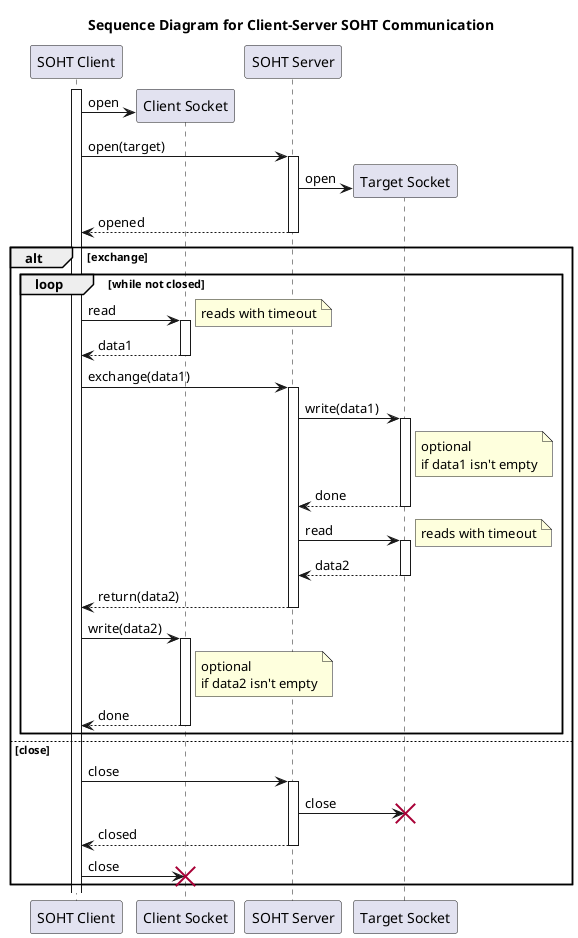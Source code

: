 @startuml
'https://plantuml.com/sequence-diagram
title Sequence Diagram for Client-Server SOHT Communication

'autonumber
activate "SOHT Client"

"SOHT Client" -> "Client Socket" **: open

"SOHT Client" -> "SOHT Server" ++: open(target)
"SOHT Server" -> "Target Socket" **: open
"SOHT Server" --> "SOHT Client" --: opened

alt exchange

  loop while not closed

    "SOHT Client" -> "Client Socket" ++: read
    note right: reads with timeout
    "SOHT Client" <-- "Client Socket" --: data1

    "SOHT Client" -> "SOHT Server" ++: exchange(data1)

    "SOHT Server" -> "Target Socket" ++: write(data1)
    note right of "Target Socket": optional\nif data1 isn't empty
    "SOHT Server" <-- "Target Socket" --: done

    "SOHT Server" -> "Target Socket" ++: read
    note right: reads with timeout
    "SOHT Server" <-- "Target Socket" --: data2

    "SOHT Client" <-- "SOHT Server" --: return(data2)

    "SOHT Client" -> "Client Socket" ++: write(data2)
    note right of "Client Socket": optional\nif data2 isn't empty
    "SOHT Client" <-- "Client Socket" --: done

  end loop

else close

  "SOHT Client" -> "SOHT Server" ++: close
  "SOHT Server" -> "Target Socket": close
  destroy "Target Socket"
  "SOHT Client" <-- "SOHT Server" --: closed

  "SOHT Client" -> "Client Socket": close
  destroy "Client Socket"

end alt

@enduml